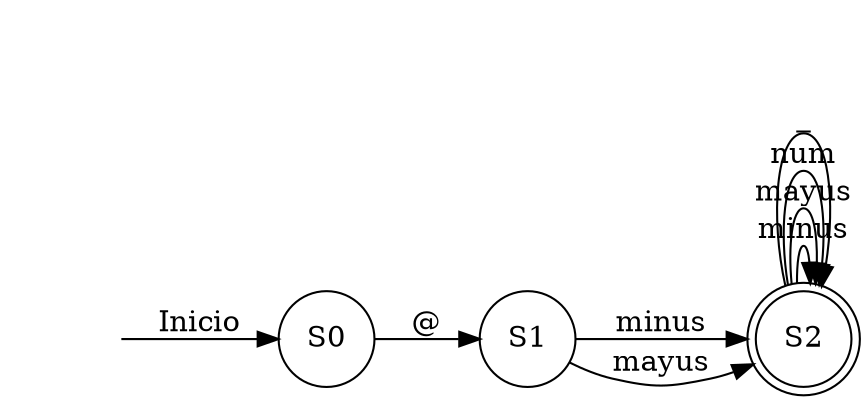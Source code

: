 digraph afd {
rankdir=LR;
"S0"[shape=circle,label="S0"]
"S1"[shape=circle,label="S1"]
"S2"[shape=circle,label="S2"]
"S2"[shape=doublecircle,label="S2"]
"S0"->"S1"[label="@"]
"S1"->"S2"[label="minus"]
"S1"->"S2"[label="mayus"]
"S2"->"S2"[label="minus"]
"S2"->"S2"[label="mayus"]
"S2"->"S2"[label="num"]
"S2"->"S2"[label="_"]
vacio[shape=none, style=invisible]
vacio -> S0[label="Inicio"]
}